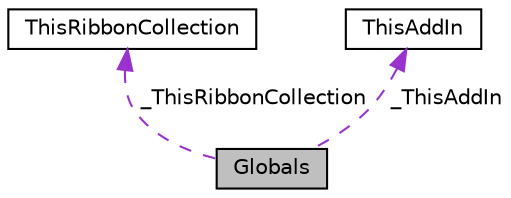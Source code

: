 digraph "Globals"
{
 // LATEX_PDF_SIZE
  edge [fontname="Helvetica",fontsize="10",labelfontname="Helvetica",labelfontsize="10"];
  node [fontname="Helvetica",fontsize="10",shape=record];
  Node1 [label="Globals",height=0.2,width=0.4,color="black", fillcolor="grey75", style="filled", fontcolor="black",tooltip=" "];
  Node2 -> Node1 [dir="back",color="darkorchid3",fontsize="10",style="dashed",label=" _ThisRibbonCollection" ,fontname="Helvetica"];
  Node2 [label="ThisRibbonCollection",height=0.2,width=0.4,color="black", fillcolor="white", style="filled",URL="$classviolet_1_1ThisRibbonCollection.html",tooltip=" "];
  Node3 -> Node1 [dir="back",color="darkorchid3",fontsize="10",style="dashed",label=" _ThisAddIn" ,fontname="Helvetica"];
  Node3 [label="ThisAddIn",height=0.2,width=0.4,color="black", fillcolor="white", style="filled",URL="$classviolet_1_1ThisAddIn.html",tooltip=" "];
}
